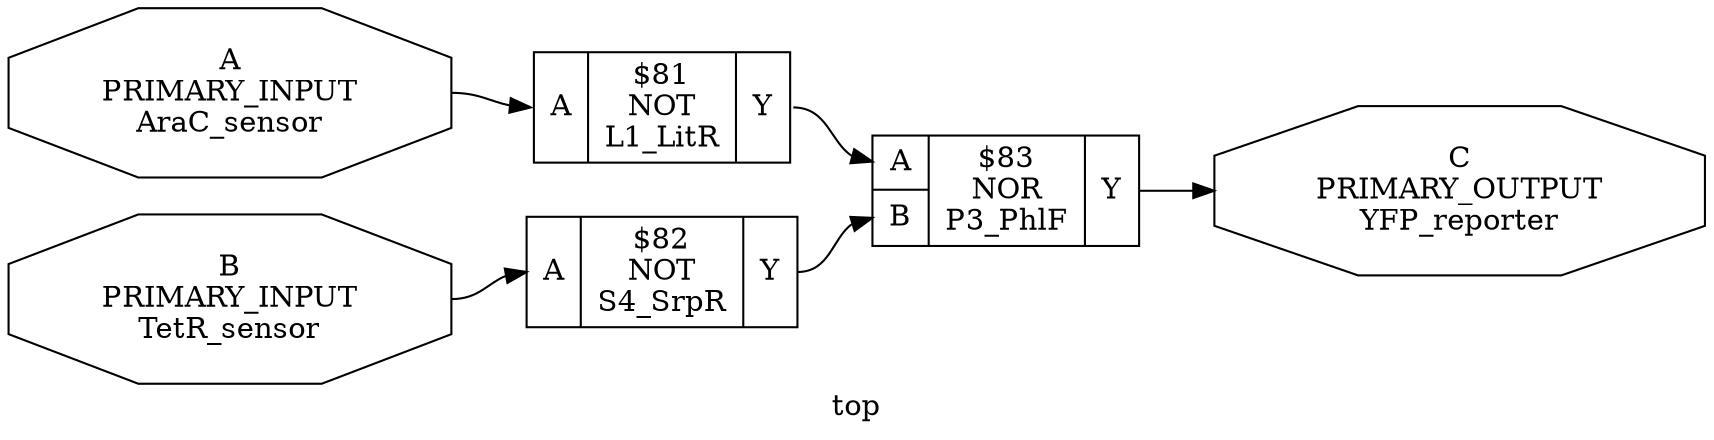 digraph "top" {
label="top";
rankdir="LR";
remincross=true;
n3 [ shape=octagon, label="A\nPRIMARY_INPUT\nAraC_sensor", fontcolor="black"];
n4 [ shape=octagon, label="B\nPRIMARY_INPUT\nTetR_sensor", fontcolor="black"];
n5 [ shape=octagon, label="C\nPRIMARY_OUTPUT\nYFP_reporter", fontcolor="black"];
c7 [ shape=record, label="{{<p3> A}|$81\nNOT\nL1_LitR|{<p6> Y}}",  ];
c8 [ shape=record, label="{{<p3> A}|$82\nNOT\nS4_SrpR|{<p6> Y}}",  ];
c9 [ shape=record, label="{{<p3> A|<p4> B}|$83\nNOR\nP3_PhlF|{<p6> Y}}",  ];
c7:p6:e -> c9:p3:w [color="black", fontcolor="black", label=""];
c8:p6:e -> c9:p4:w [color="black", fontcolor="black", label=""];
n3:e -> c7:p3:w [color="black", fontcolor="black", label=""];
n4:e -> c8:p3:w [color="black", fontcolor="black", label=""];
c9:p6:e -> n5:w [color="black", fontcolor="black", label=""];
}
